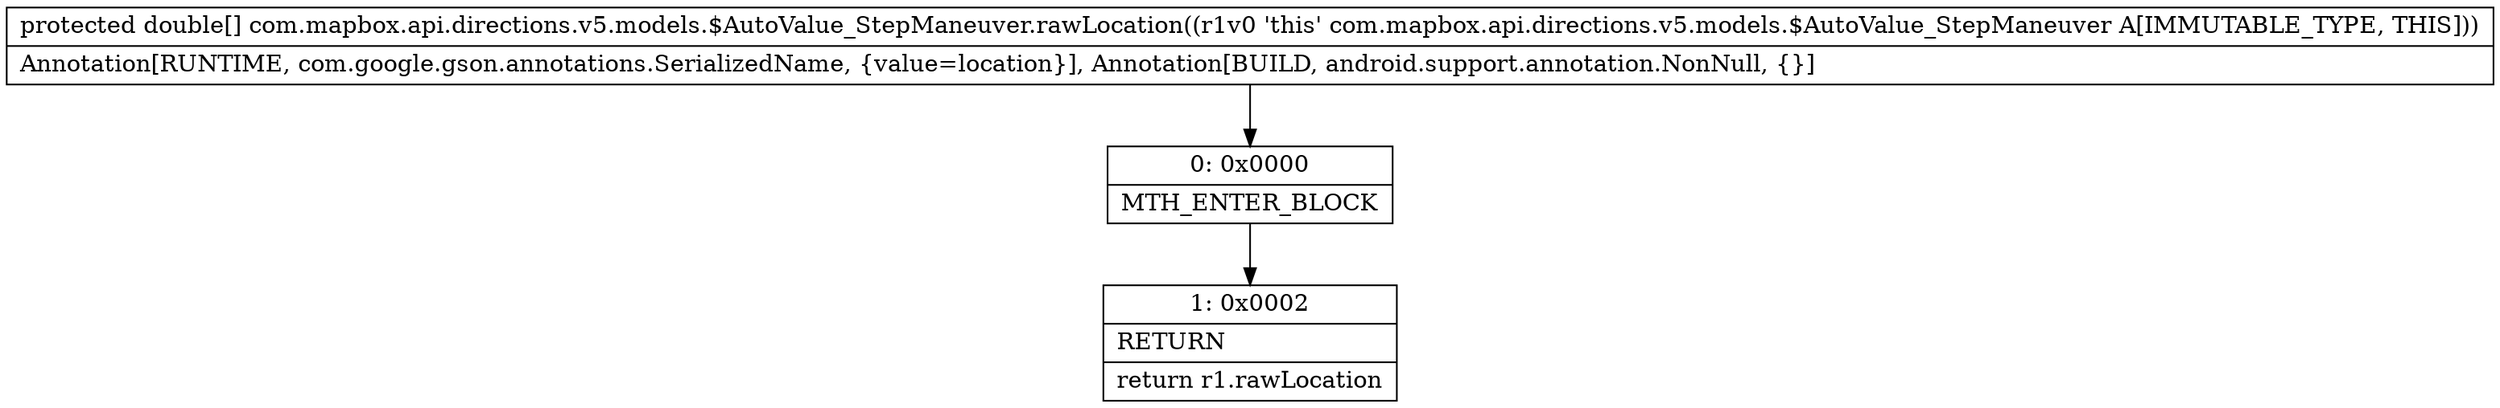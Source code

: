 digraph "CFG forcom.mapbox.api.directions.v5.models.$AutoValue_StepManeuver.rawLocation()[D" {
Node_0 [shape=record,label="{0\:\ 0x0000|MTH_ENTER_BLOCK\l}"];
Node_1 [shape=record,label="{1\:\ 0x0002|RETURN\l|return r1.rawLocation\l}"];
MethodNode[shape=record,label="{protected double[] com.mapbox.api.directions.v5.models.$AutoValue_StepManeuver.rawLocation((r1v0 'this' com.mapbox.api.directions.v5.models.$AutoValue_StepManeuver A[IMMUTABLE_TYPE, THIS]))  | Annotation[RUNTIME, com.google.gson.annotations.SerializedName, \{value=location\}], Annotation[BUILD, android.support.annotation.NonNull, \{\}]\l}"];
MethodNode -> Node_0;
Node_0 -> Node_1;
}

